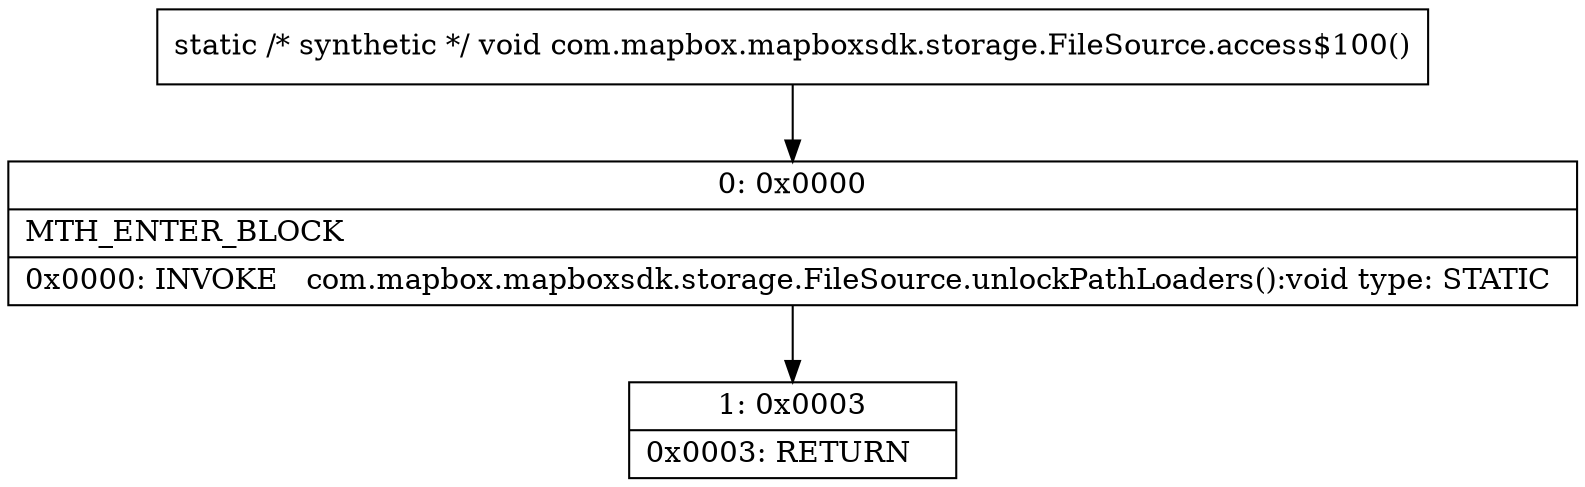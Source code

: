 digraph "CFG forcom.mapbox.mapboxsdk.storage.FileSource.access$100()V" {
Node_0 [shape=record,label="{0\:\ 0x0000|MTH_ENTER_BLOCK\l|0x0000: INVOKE   com.mapbox.mapboxsdk.storage.FileSource.unlockPathLoaders():void type: STATIC \l}"];
Node_1 [shape=record,label="{1\:\ 0x0003|0x0003: RETURN   \l}"];
MethodNode[shape=record,label="{static \/* synthetic *\/ void com.mapbox.mapboxsdk.storage.FileSource.access$100() }"];
MethodNode -> Node_0;
Node_0 -> Node_1;
}

